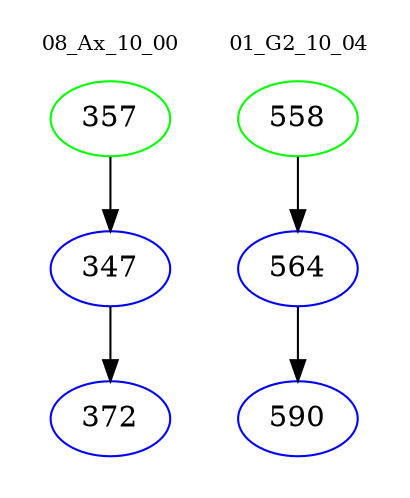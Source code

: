 digraph{
subgraph cluster_0 {
color = white
label = "08_Ax_10_00";
fontsize=10;
T0_357 [label="357", color="green"]
T0_357 -> T0_347 [color="black"]
T0_347 [label="347", color="blue"]
T0_347 -> T0_372 [color="black"]
T0_372 [label="372", color="blue"]
}
subgraph cluster_1 {
color = white
label = "01_G2_10_04";
fontsize=10;
T1_558 [label="558", color="green"]
T1_558 -> T1_564 [color="black"]
T1_564 [label="564", color="blue"]
T1_564 -> T1_590 [color="black"]
T1_590 [label="590", color="blue"]
}
}
